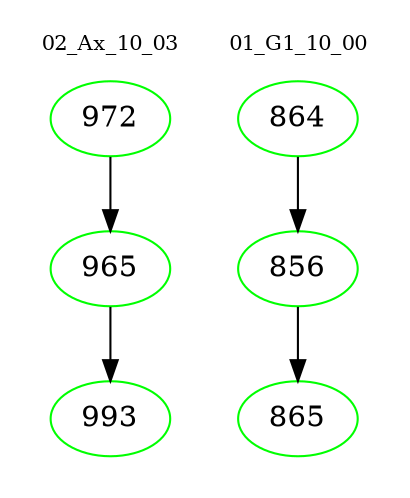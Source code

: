 digraph{
subgraph cluster_0 {
color = white
label = "02_Ax_10_03";
fontsize=10;
T0_972 [label="972", color="green"]
T0_972 -> T0_965 [color="black"]
T0_965 [label="965", color="green"]
T0_965 -> T0_993 [color="black"]
T0_993 [label="993", color="green"]
}
subgraph cluster_1 {
color = white
label = "01_G1_10_00";
fontsize=10;
T1_864 [label="864", color="green"]
T1_864 -> T1_856 [color="black"]
T1_856 [label="856", color="green"]
T1_856 -> T1_865 [color="black"]
T1_865 [label="865", color="green"]
}
}
